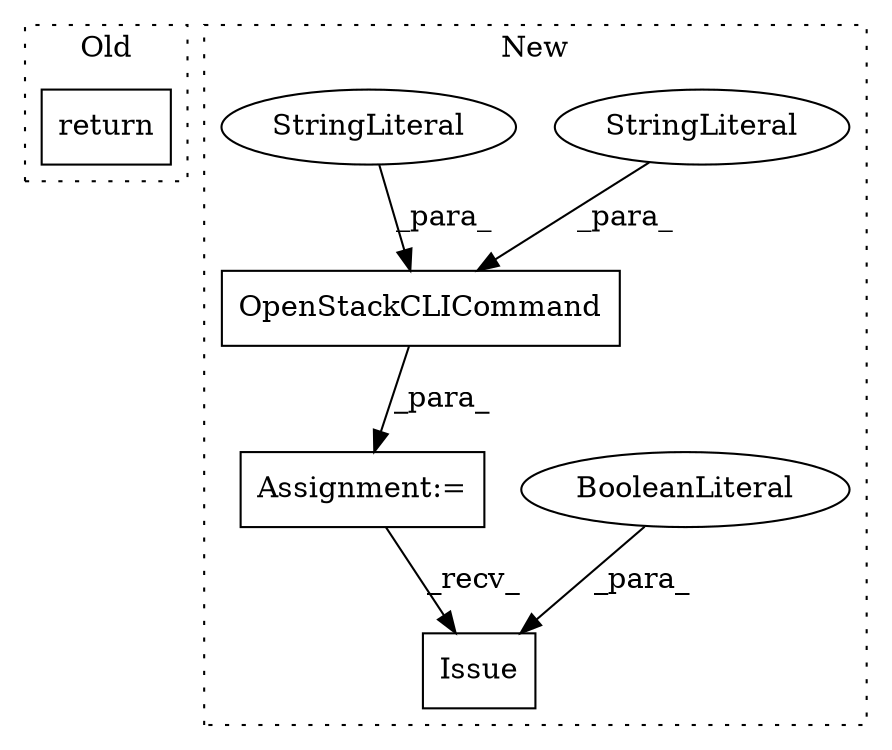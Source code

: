 digraph G {
subgraph cluster0 {
1 [label="return" a="41" s="7059" l="7" shape="box"];
label = "Old";
style="dotted";
}
subgraph cluster1 {
2 [label="OpenStackCLICommand" a="32" s="3201,3249" l="20,1" shape="box"];
3 [label="StringLiteral" a="45" s="3226" l="8" shape="ellipse"];
4 [label="Assignment:=" a="7" s="3155" l="1" shape="box"];
5 [label="Issue" a="32" s="3306,3316" l="6,1" shape="box"];
6 [label="BooleanLiteral" a="9" s="3312" l="4" shape="ellipse"];
7 [label="StringLiteral" a="45" s="3235" l="6" shape="ellipse"];
label = "New";
style="dotted";
}
2 -> 4 [label="_para_"];
3 -> 2 [label="_para_"];
4 -> 5 [label="_recv_"];
6 -> 5 [label="_para_"];
7 -> 2 [label="_para_"];
}